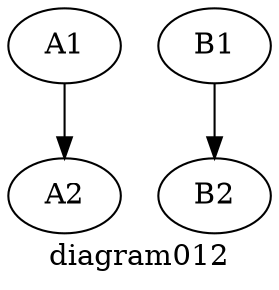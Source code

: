 digraph G {
    graph [
        label="diagram012",
        rankdir=TB
    ];
    A1 -> A2;
    B1 -> B2;
}